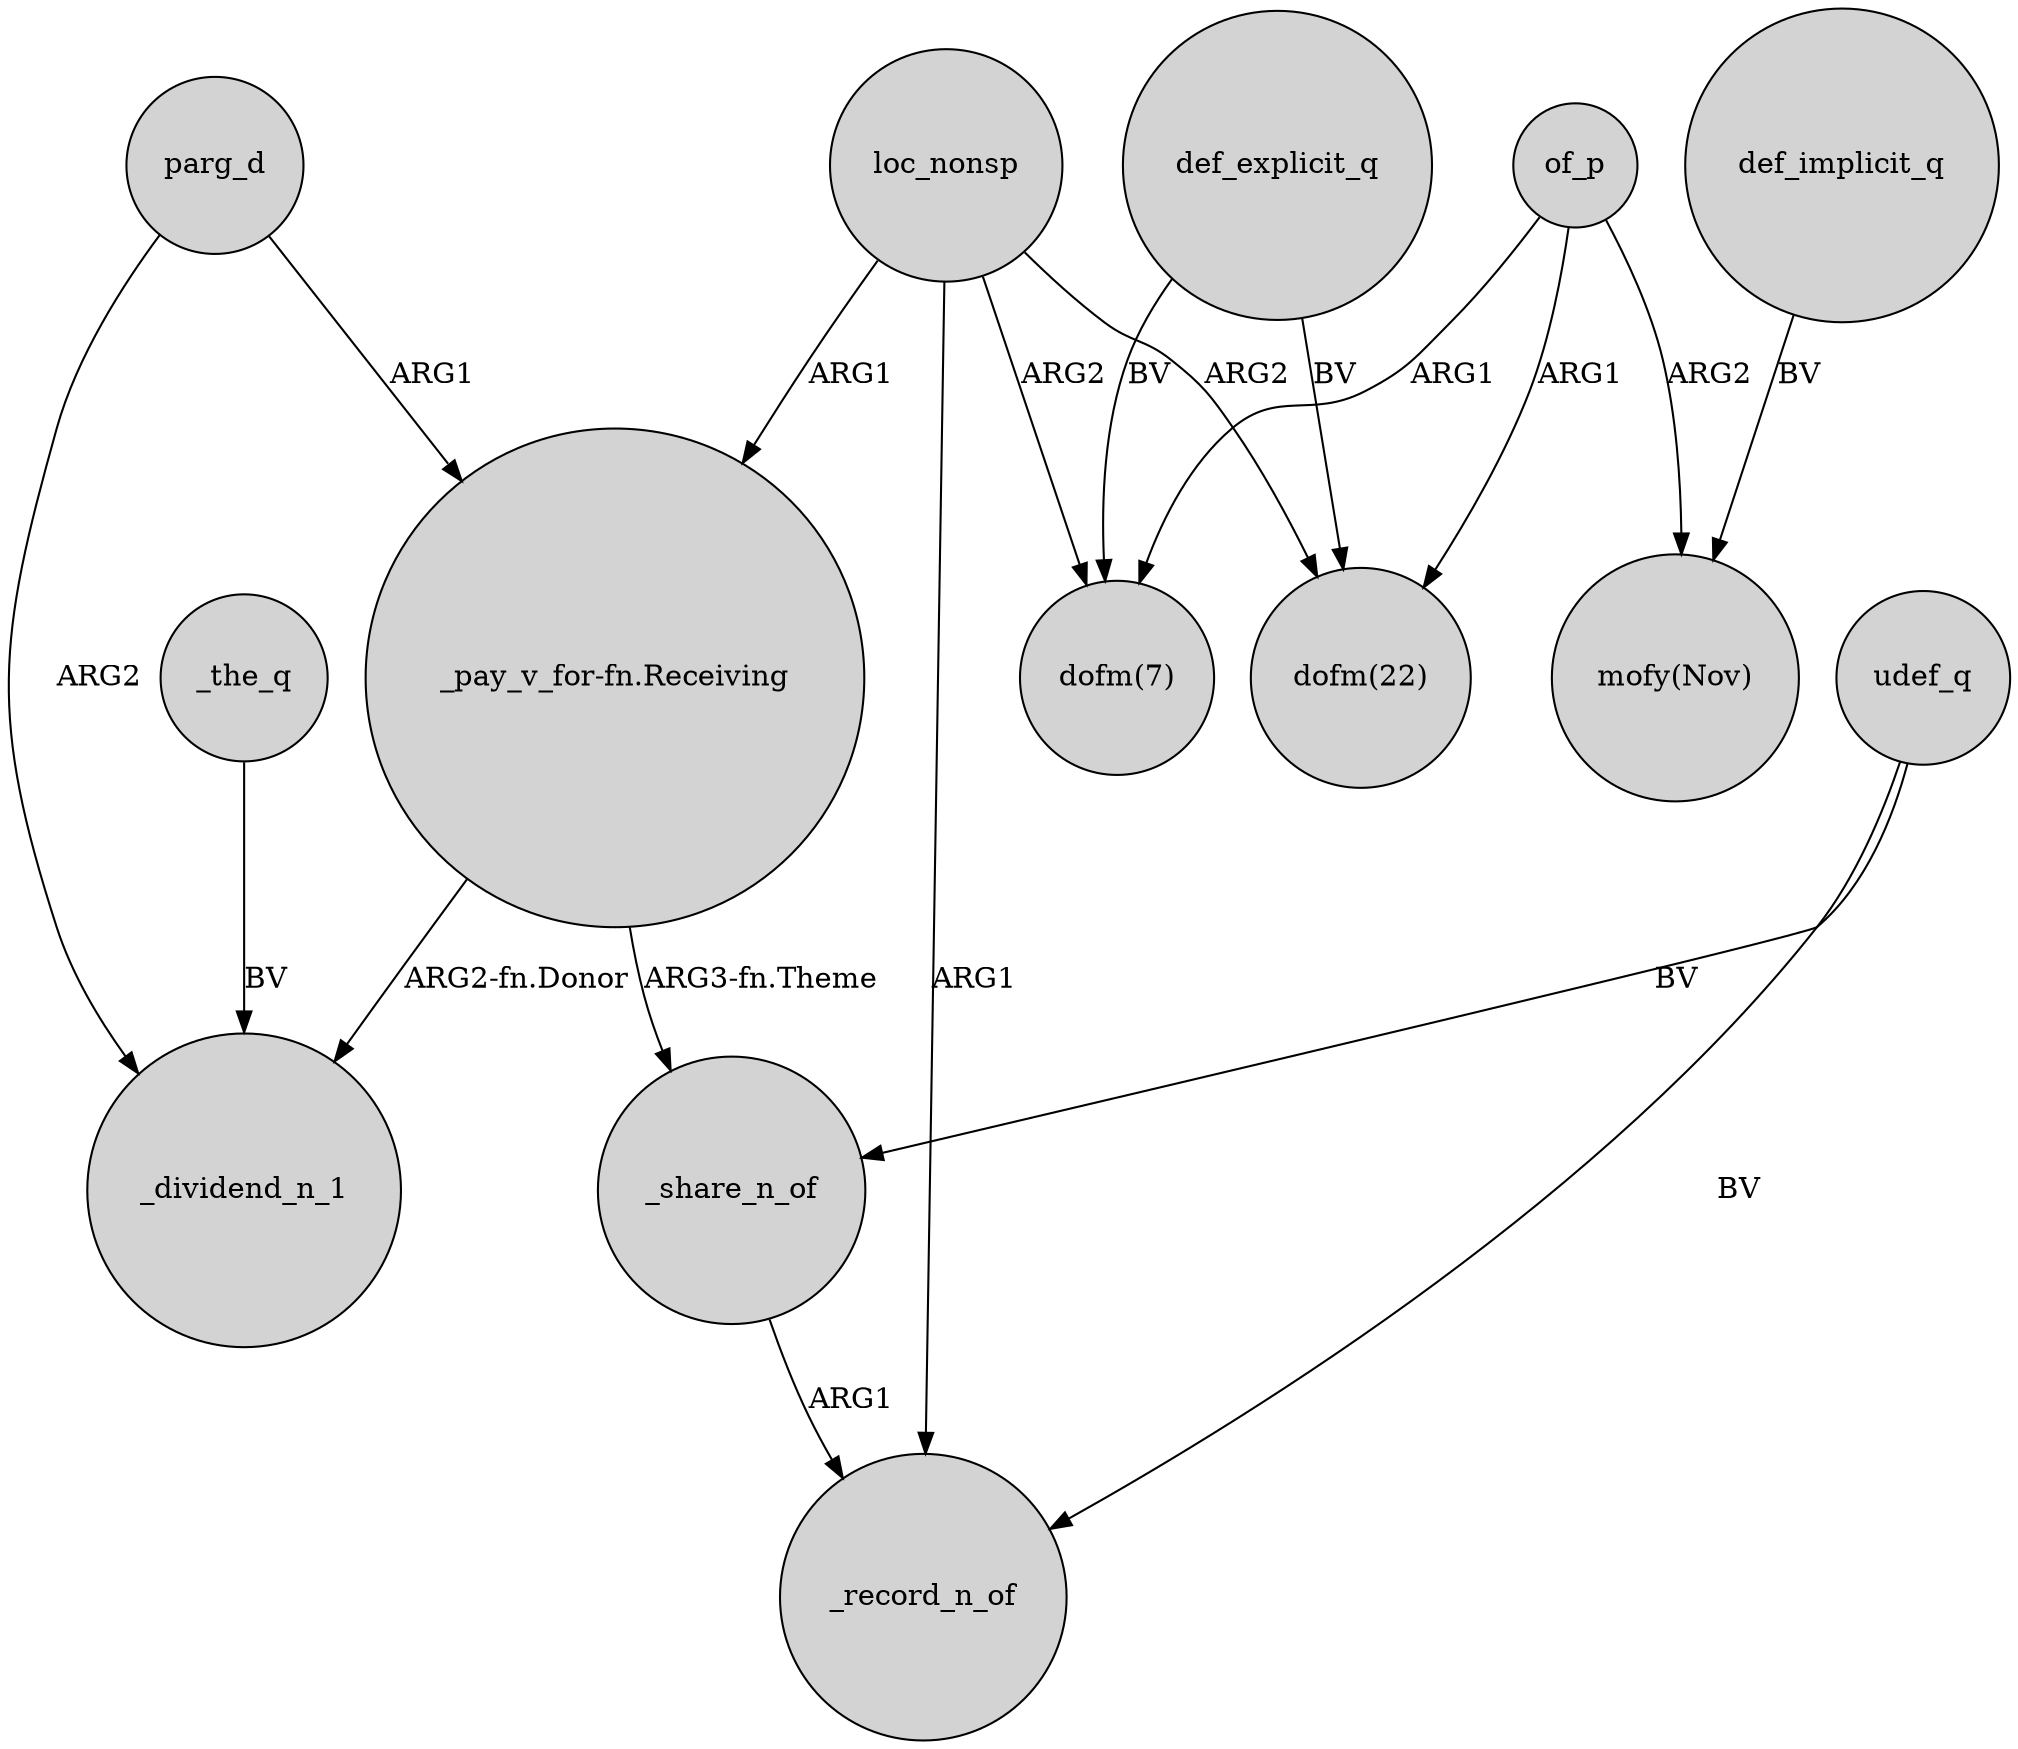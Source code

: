 digraph {
	node [shape=circle style=filled]
	parg_d -> _dividend_n_1 [label=ARG2]
	"_pay_v_for-fn.Receiving" -> _share_n_of [label="ARG3-fn.Theme"]
	loc_nonsp -> _record_n_of [label=ARG1]
	of_p -> "dofm(7)" [label=ARG1]
	def_explicit_q -> "dofm(7)" [label=BV]
	"_pay_v_for-fn.Receiving" -> _dividend_n_1 [label="ARG2-fn.Donor"]
	_share_n_of -> _record_n_of [label=ARG1]
	_the_q -> _dividend_n_1 [label=BV]
	def_implicit_q -> "mofy(Nov)" [label=BV]
	udef_q -> _share_n_of [label=BV]
	udef_q -> _record_n_of [label=BV]
	of_p -> "mofy(Nov)" [label=ARG2]
	parg_d -> "_pay_v_for-fn.Receiving" [label=ARG1]
	loc_nonsp -> "dofm(22)" [label=ARG2]
	of_p -> "dofm(22)" [label=ARG1]
	def_explicit_q -> "dofm(22)" [label=BV]
	loc_nonsp -> "dofm(7)" [label=ARG2]
	loc_nonsp -> "_pay_v_for-fn.Receiving" [label=ARG1]
}
